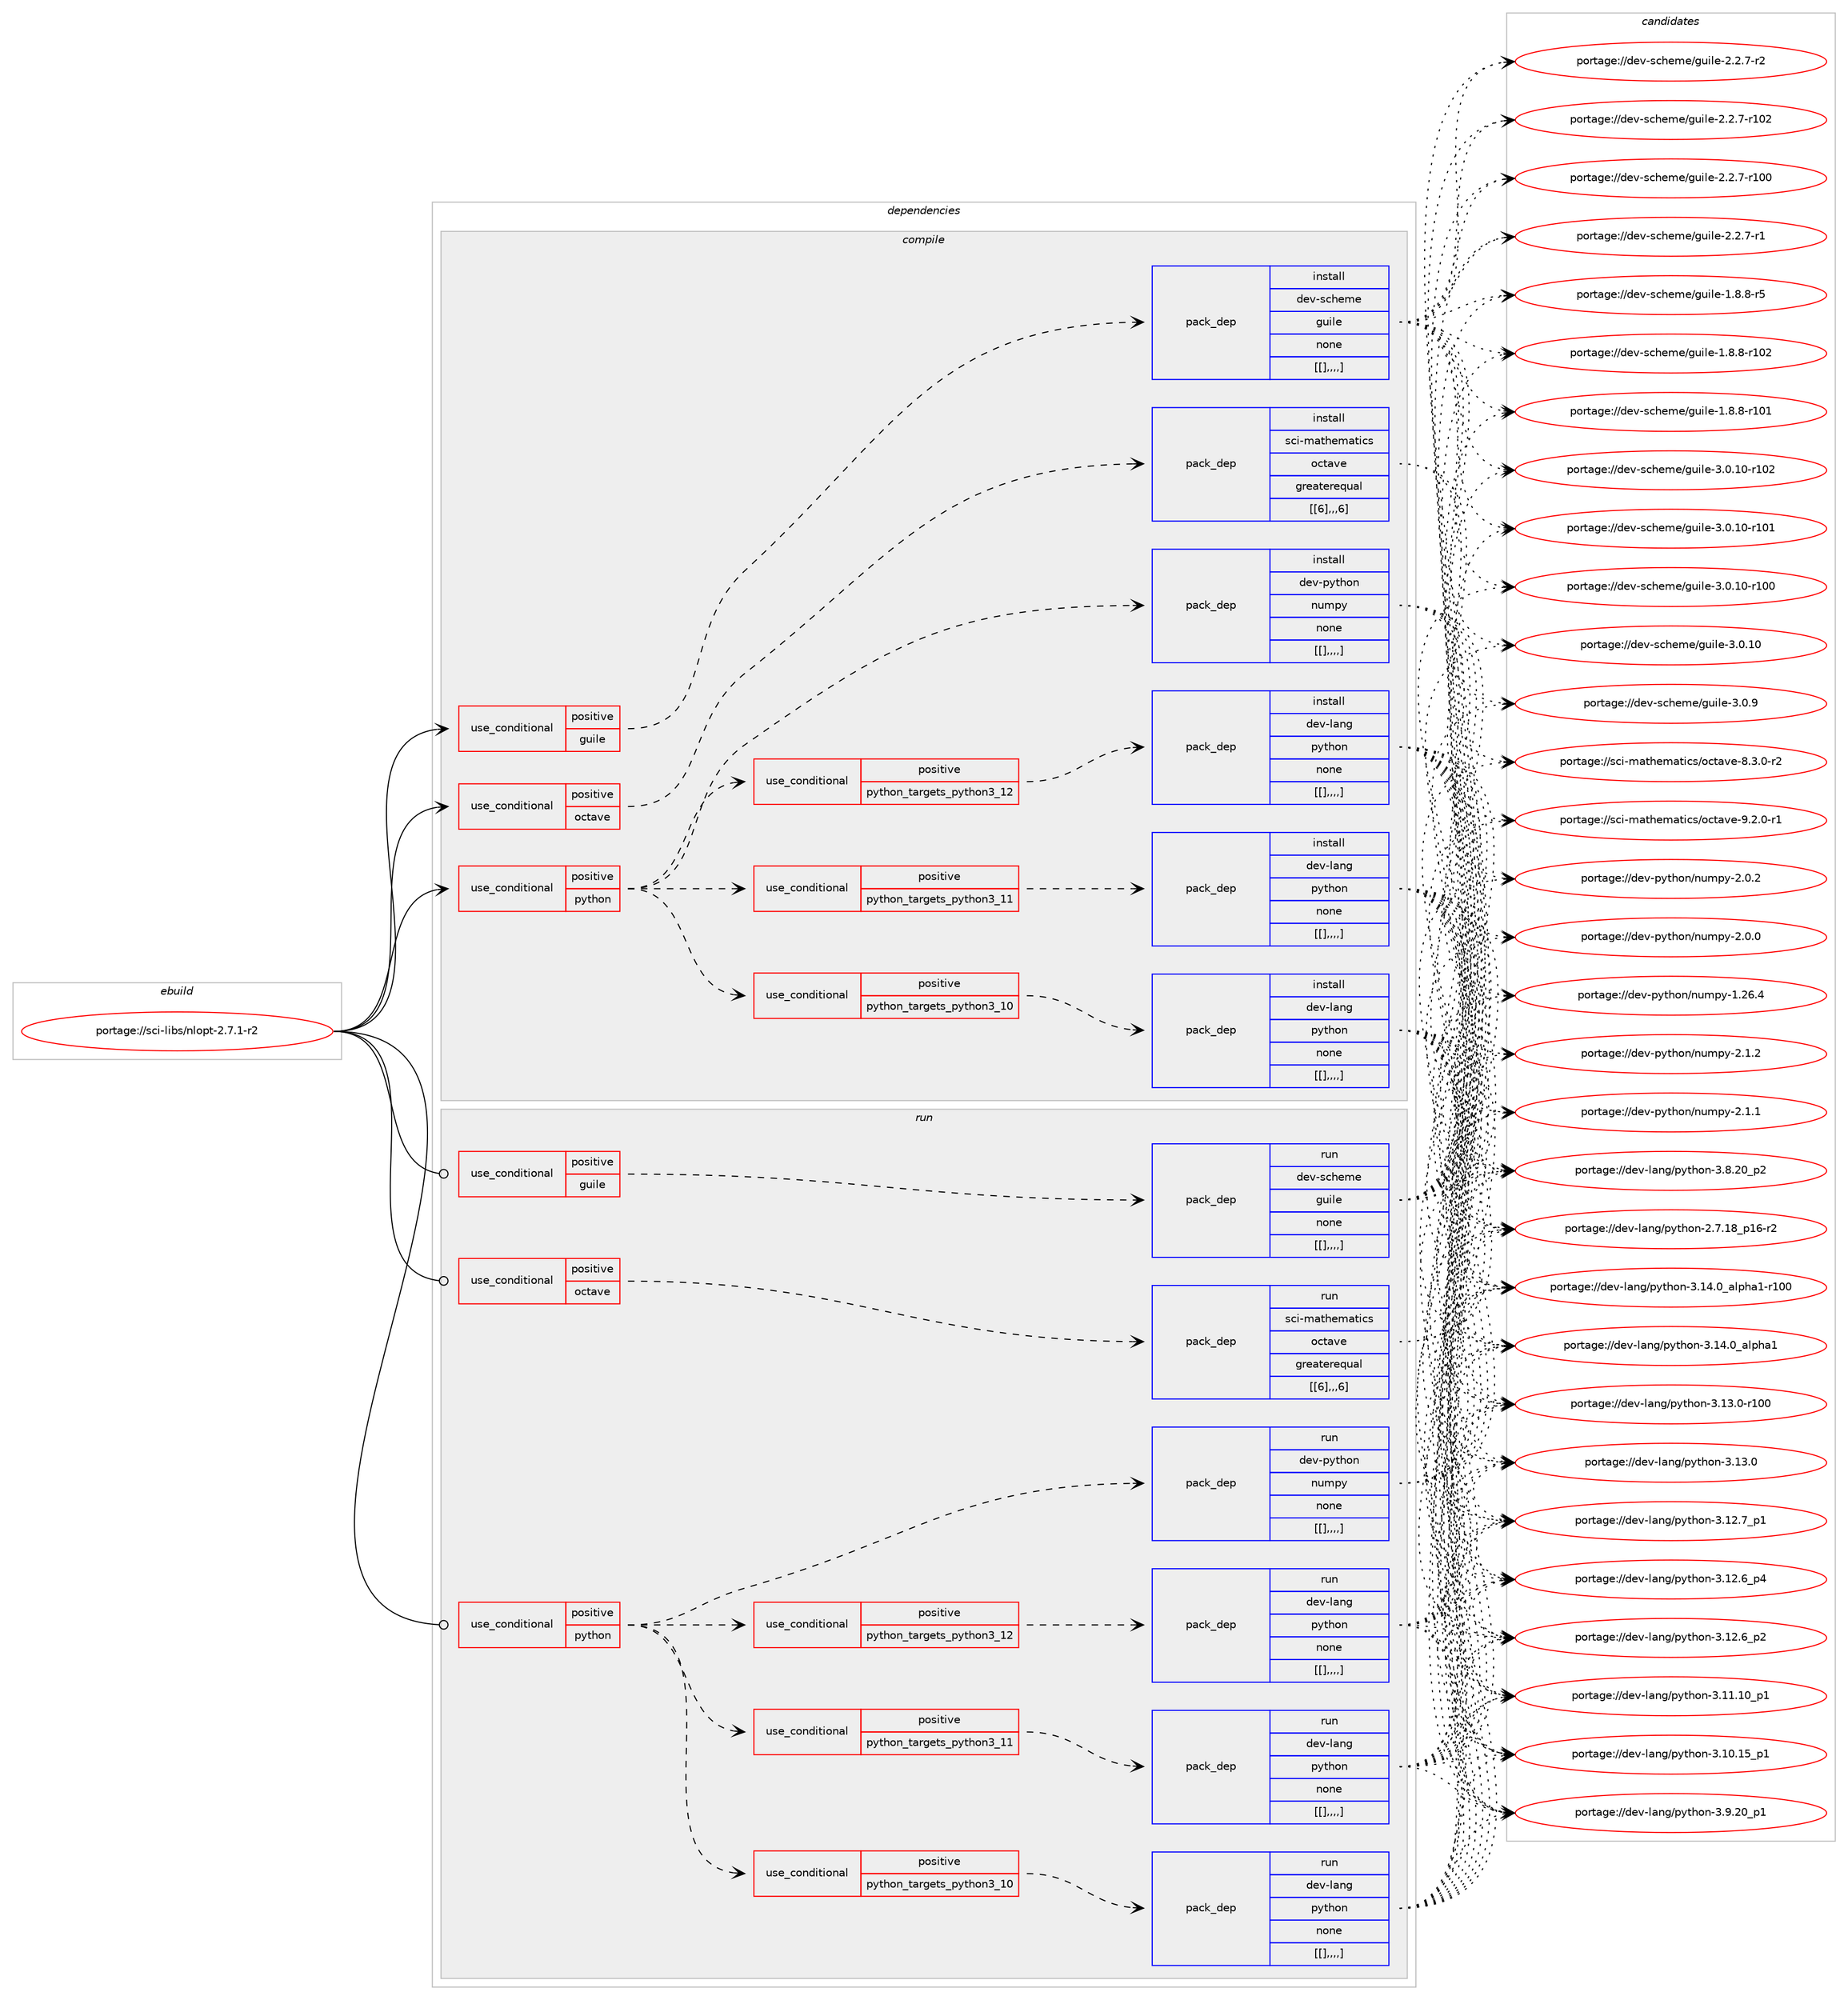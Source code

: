 digraph prolog {

# *************
# Graph options
# *************

newrank=true;
concentrate=true;
compound=true;
graph [rankdir=LR,fontname=Helvetica,fontsize=10,ranksep=1.5];#, ranksep=2.5, nodesep=0.2];
edge  [arrowhead=vee];
node  [fontname=Helvetica,fontsize=10];

# **********
# The ebuild
# **********

subgraph cluster_leftcol {
color=gray;
label=<<i>ebuild</i>>;
id [label="portage://sci-libs/nlopt-2.7.1-r2", color=red, width=4, href="../sci-libs/nlopt-2.7.1-r2.svg"];
}

# ****************
# The dependencies
# ****************

subgraph cluster_midcol {
color=gray;
label=<<i>dependencies</i>>;
subgraph cluster_compile {
fillcolor="#eeeeee";
style=filled;
label=<<i>compile</i>>;
subgraph cond112996 {
dependency425903 [label=<<TABLE BORDER="0" CELLBORDER="1" CELLSPACING="0" CELLPADDING="4"><TR><TD ROWSPAN="3" CELLPADDING="10">use_conditional</TD></TR><TR><TD>positive</TD></TR><TR><TD>guile</TD></TR></TABLE>>, shape=none, color=red];
subgraph pack309788 {
dependency425924 [label=<<TABLE BORDER="0" CELLBORDER="1" CELLSPACING="0" CELLPADDING="4" WIDTH="220"><TR><TD ROWSPAN="6" CELLPADDING="30">pack_dep</TD></TR><TR><TD WIDTH="110">install</TD></TR><TR><TD>dev-scheme</TD></TR><TR><TD>guile</TD></TR><TR><TD>none</TD></TR><TR><TD>[[],,,,]</TD></TR></TABLE>>, shape=none, color=blue];
}
dependency425903:e -> dependency425924:w [weight=20,style="dashed",arrowhead="vee"];
}
id:e -> dependency425903:w [weight=20,style="solid",arrowhead="vee"];
subgraph cond113022 {
dependency426033 [label=<<TABLE BORDER="0" CELLBORDER="1" CELLSPACING="0" CELLPADDING="4"><TR><TD ROWSPAN="3" CELLPADDING="10">use_conditional</TD></TR><TR><TD>positive</TD></TR><TR><TD>octave</TD></TR></TABLE>>, shape=none, color=red];
subgraph pack309877 {
dependency426083 [label=<<TABLE BORDER="0" CELLBORDER="1" CELLSPACING="0" CELLPADDING="4" WIDTH="220"><TR><TD ROWSPAN="6" CELLPADDING="30">pack_dep</TD></TR><TR><TD WIDTH="110">install</TD></TR><TR><TD>sci-mathematics</TD></TR><TR><TD>octave</TD></TR><TR><TD>greaterequal</TD></TR><TR><TD>[[6],,,6]</TD></TR></TABLE>>, shape=none, color=blue];
}
dependency426033:e -> dependency426083:w [weight=20,style="dashed",arrowhead="vee"];
}
id:e -> dependency426033:w [weight=20,style="solid",arrowhead="vee"];
subgraph cond113073 {
dependency426110 [label=<<TABLE BORDER="0" CELLBORDER="1" CELLSPACING="0" CELLPADDING="4"><TR><TD ROWSPAN="3" CELLPADDING="10">use_conditional</TD></TR><TR><TD>positive</TD></TR><TR><TD>python</TD></TR></TABLE>>, shape=none, color=red];
subgraph cond113076 {
dependency426186 [label=<<TABLE BORDER="0" CELLBORDER="1" CELLSPACING="0" CELLPADDING="4"><TR><TD ROWSPAN="3" CELLPADDING="10">use_conditional</TD></TR><TR><TD>positive</TD></TR><TR><TD>python_targets_python3_10</TD></TR></TABLE>>, shape=none, color=red];
subgraph pack310001 {
dependency426321 [label=<<TABLE BORDER="0" CELLBORDER="1" CELLSPACING="0" CELLPADDING="4" WIDTH="220"><TR><TD ROWSPAN="6" CELLPADDING="30">pack_dep</TD></TR><TR><TD WIDTH="110">install</TD></TR><TR><TD>dev-lang</TD></TR><TR><TD>python</TD></TR><TR><TD>none</TD></TR><TR><TD>[[],,,,]</TD></TR></TABLE>>, shape=none, color=blue];
}
dependency426186:e -> dependency426321:w [weight=20,style="dashed",arrowhead="vee"];
}
dependency426110:e -> dependency426186:w [weight=20,style="dashed",arrowhead="vee"];
subgraph cond113173 {
dependency426405 [label=<<TABLE BORDER="0" CELLBORDER="1" CELLSPACING="0" CELLPADDING="4"><TR><TD ROWSPAN="3" CELLPADDING="10">use_conditional</TD></TR><TR><TD>positive</TD></TR><TR><TD>python_targets_python3_11</TD></TR></TABLE>>, shape=none, color=red];
subgraph pack310110 {
dependency426466 [label=<<TABLE BORDER="0" CELLBORDER="1" CELLSPACING="0" CELLPADDING="4" WIDTH="220"><TR><TD ROWSPAN="6" CELLPADDING="30">pack_dep</TD></TR><TR><TD WIDTH="110">install</TD></TR><TR><TD>dev-lang</TD></TR><TR><TD>python</TD></TR><TR><TD>none</TD></TR><TR><TD>[[],,,,]</TD></TR></TABLE>>, shape=none, color=blue];
}
dependency426405:e -> dependency426466:w [weight=20,style="dashed",arrowhead="vee"];
}
dependency426110:e -> dependency426405:w [weight=20,style="dashed",arrowhead="vee"];
subgraph cond113222 {
dependency426556 [label=<<TABLE BORDER="0" CELLBORDER="1" CELLSPACING="0" CELLPADDING="4"><TR><TD ROWSPAN="3" CELLPADDING="10">use_conditional</TD></TR><TR><TD>positive</TD></TR><TR><TD>python_targets_python3_12</TD></TR></TABLE>>, shape=none, color=red];
subgraph pack310196 {
dependency426559 [label=<<TABLE BORDER="0" CELLBORDER="1" CELLSPACING="0" CELLPADDING="4" WIDTH="220"><TR><TD ROWSPAN="6" CELLPADDING="30">pack_dep</TD></TR><TR><TD WIDTH="110">install</TD></TR><TR><TD>dev-lang</TD></TR><TR><TD>python</TD></TR><TR><TD>none</TD></TR><TR><TD>[[],,,,]</TD></TR></TABLE>>, shape=none, color=blue];
}
dependency426556:e -> dependency426559:w [weight=20,style="dashed",arrowhead="vee"];
}
dependency426110:e -> dependency426556:w [weight=20,style="dashed",arrowhead="vee"];
subgraph pack310201 {
dependency426567 [label=<<TABLE BORDER="0" CELLBORDER="1" CELLSPACING="0" CELLPADDING="4" WIDTH="220"><TR><TD ROWSPAN="6" CELLPADDING="30">pack_dep</TD></TR><TR><TD WIDTH="110">install</TD></TR><TR><TD>dev-python</TD></TR><TR><TD>numpy</TD></TR><TR><TD>none</TD></TR><TR><TD>[[],,,,]</TD></TR></TABLE>>, shape=none, color=blue];
}
dependency426110:e -> dependency426567:w [weight=20,style="dashed",arrowhead="vee"];
}
id:e -> dependency426110:w [weight=20,style="solid",arrowhead="vee"];
}
subgraph cluster_compileandrun {
fillcolor="#eeeeee";
style=filled;
label=<<i>compile and run</i>>;
}
subgraph cluster_run {
fillcolor="#eeeeee";
style=filled;
label=<<i>run</i>>;
subgraph cond113257 {
dependency426654 [label=<<TABLE BORDER="0" CELLBORDER="1" CELLSPACING="0" CELLPADDING="4"><TR><TD ROWSPAN="3" CELLPADDING="10">use_conditional</TD></TR><TR><TD>positive</TD></TR><TR><TD>guile</TD></TR></TABLE>>, shape=none, color=red];
subgraph pack310258 {
dependency426711 [label=<<TABLE BORDER="0" CELLBORDER="1" CELLSPACING="0" CELLPADDING="4" WIDTH="220"><TR><TD ROWSPAN="6" CELLPADDING="30">pack_dep</TD></TR><TR><TD WIDTH="110">run</TD></TR><TR><TD>dev-scheme</TD></TR><TR><TD>guile</TD></TR><TR><TD>none</TD></TR><TR><TD>[[],,,,]</TD></TR></TABLE>>, shape=none, color=blue];
}
dependency426654:e -> dependency426711:w [weight=20,style="dashed",arrowhead="vee"];
}
id:e -> dependency426654:w [weight=20,style="solid",arrowhead="odot"];
subgraph cond113293 {
dependency426768 [label=<<TABLE BORDER="0" CELLBORDER="1" CELLSPACING="0" CELLPADDING="4"><TR><TD ROWSPAN="3" CELLPADDING="10">use_conditional</TD></TR><TR><TD>positive</TD></TR><TR><TD>octave</TD></TR></TABLE>>, shape=none, color=red];
subgraph pack310359 {
dependency426814 [label=<<TABLE BORDER="0" CELLBORDER="1" CELLSPACING="0" CELLPADDING="4" WIDTH="220"><TR><TD ROWSPAN="6" CELLPADDING="30">pack_dep</TD></TR><TR><TD WIDTH="110">run</TD></TR><TR><TD>sci-mathematics</TD></TR><TR><TD>octave</TD></TR><TR><TD>greaterequal</TD></TR><TR><TD>[[6],,,6]</TD></TR></TABLE>>, shape=none, color=blue];
}
dependency426768:e -> dependency426814:w [weight=20,style="dashed",arrowhead="vee"];
}
id:e -> dependency426768:w [weight=20,style="solid",arrowhead="odot"];
subgraph cond113323 {
dependency426817 [label=<<TABLE BORDER="0" CELLBORDER="1" CELLSPACING="0" CELLPADDING="4"><TR><TD ROWSPAN="3" CELLPADDING="10">use_conditional</TD></TR><TR><TD>positive</TD></TR><TR><TD>python</TD></TR></TABLE>>, shape=none, color=red];
subgraph cond113347 {
dependency426892 [label=<<TABLE BORDER="0" CELLBORDER="1" CELLSPACING="0" CELLPADDING="4"><TR><TD ROWSPAN="3" CELLPADDING="10">use_conditional</TD></TR><TR><TD>positive</TD></TR><TR><TD>python_targets_python3_10</TD></TR></TABLE>>, shape=none, color=red];
subgraph pack310408 {
dependency426893 [label=<<TABLE BORDER="0" CELLBORDER="1" CELLSPACING="0" CELLPADDING="4" WIDTH="220"><TR><TD ROWSPAN="6" CELLPADDING="30">pack_dep</TD></TR><TR><TD WIDTH="110">run</TD></TR><TR><TD>dev-lang</TD></TR><TR><TD>python</TD></TR><TR><TD>none</TD></TR><TR><TD>[[],,,,]</TD></TR></TABLE>>, shape=none, color=blue];
}
dependency426892:e -> dependency426893:w [weight=20,style="dashed",arrowhead="vee"];
}
dependency426817:e -> dependency426892:w [weight=20,style="dashed",arrowhead="vee"];
subgraph cond113360 {
dependency426938 [label=<<TABLE BORDER="0" CELLBORDER="1" CELLSPACING="0" CELLPADDING="4"><TR><TD ROWSPAN="3" CELLPADDING="10">use_conditional</TD></TR><TR><TD>positive</TD></TR><TR><TD>python_targets_python3_11</TD></TR></TABLE>>, shape=none, color=red];
subgraph pack310446 {
dependency427003 [label=<<TABLE BORDER="0" CELLBORDER="1" CELLSPACING="0" CELLPADDING="4" WIDTH="220"><TR><TD ROWSPAN="6" CELLPADDING="30">pack_dep</TD></TR><TR><TD WIDTH="110">run</TD></TR><TR><TD>dev-lang</TD></TR><TR><TD>python</TD></TR><TR><TD>none</TD></TR><TR><TD>[[],,,,]</TD></TR></TABLE>>, shape=none, color=blue];
}
dependency426938:e -> dependency427003:w [weight=20,style="dashed",arrowhead="vee"];
}
dependency426817:e -> dependency426938:w [weight=20,style="dashed",arrowhead="vee"];
subgraph cond113399 {
dependency427017 [label=<<TABLE BORDER="0" CELLBORDER="1" CELLSPACING="0" CELLPADDING="4"><TR><TD ROWSPAN="3" CELLPADDING="10">use_conditional</TD></TR><TR><TD>positive</TD></TR><TR><TD>python_targets_python3_12</TD></TR></TABLE>>, shape=none, color=red];
subgraph pack310507 {
dependency427084 [label=<<TABLE BORDER="0" CELLBORDER="1" CELLSPACING="0" CELLPADDING="4" WIDTH="220"><TR><TD ROWSPAN="6" CELLPADDING="30">pack_dep</TD></TR><TR><TD WIDTH="110">run</TD></TR><TR><TD>dev-lang</TD></TR><TR><TD>python</TD></TR><TR><TD>none</TD></TR><TR><TD>[[],,,,]</TD></TR></TABLE>>, shape=none, color=blue];
}
dependency427017:e -> dependency427084:w [weight=20,style="dashed",arrowhead="vee"];
}
dependency426817:e -> dependency427017:w [weight=20,style="dashed",arrowhead="vee"];
subgraph pack310548 {
dependency427122 [label=<<TABLE BORDER="0" CELLBORDER="1" CELLSPACING="0" CELLPADDING="4" WIDTH="220"><TR><TD ROWSPAN="6" CELLPADDING="30">pack_dep</TD></TR><TR><TD WIDTH="110">run</TD></TR><TR><TD>dev-python</TD></TR><TR><TD>numpy</TD></TR><TR><TD>none</TD></TR><TR><TD>[[],,,,]</TD></TR></TABLE>>, shape=none, color=blue];
}
dependency426817:e -> dependency427122:w [weight=20,style="dashed",arrowhead="vee"];
}
id:e -> dependency426817:w [weight=20,style="solid",arrowhead="odot"];
}
}

# **************
# The candidates
# **************

subgraph cluster_choices {
rank=same;
color=gray;
label=<<i>candidates</i>>;

subgraph choice308794 {
color=black;
nodesep=1;
choice1001011184511599104101109101471031171051081014551464846494845114494850 [label="portage://dev-scheme/guile-3.0.10-r102", color=red, width=4,href="../dev-scheme/guile-3.0.10-r102.svg"];
choice1001011184511599104101109101471031171051081014551464846494845114494849 [label="portage://dev-scheme/guile-3.0.10-r101", color=red, width=4,href="../dev-scheme/guile-3.0.10-r101.svg"];
choice1001011184511599104101109101471031171051081014551464846494845114494848 [label="portage://dev-scheme/guile-3.0.10-r100", color=red, width=4,href="../dev-scheme/guile-3.0.10-r100.svg"];
choice10010111845115991041011091014710311710510810145514648464948 [label="portage://dev-scheme/guile-3.0.10", color=red, width=4,href="../dev-scheme/guile-3.0.10.svg"];
choice100101118451159910410110910147103117105108101455146484657 [label="portage://dev-scheme/guile-3.0.9", color=red, width=4,href="../dev-scheme/guile-3.0.9.svg"];
choice1001011184511599104101109101471031171051081014550465046554511450 [label="portage://dev-scheme/guile-2.2.7-r2", color=red, width=4,href="../dev-scheme/guile-2.2.7-r2.svg"];
choice10010111845115991041011091014710311710510810145504650465545114494850 [label="portage://dev-scheme/guile-2.2.7-r102", color=red, width=4,href="../dev-scheme/guile-2.2.7-r102.svg"];
choice10010111845115991041011091014710311710510810145504650465545114494848 [label="portage://dev-scheme/guile-2.2.7-r100", color=red, width=4,href="../dev-scheme/guile-2.2.7-r100.svg"];
choice1001011184511599104101109101471031171051081014550465046554511449 [label="portage://dev-scheme/guile-2.2.7-r1", color=red, width=4,href="../dev-scheme/guile-2.2.7-r1.svg"];
choice1001011184511599104101109101471031171051081014549465646564511453 [label="portage://dev-scheme/guile-1.8.8-r5", color=red, width=4,href="../dev-scheme/guile-1.8.8-r5.svg"];
choice10010111845115991041011091014710311710510810145494656465645114494850 [label="portage://dev-scheme/guile-1.8.8-r102", color=red, width=4,href="../dev-scheme/guile-1.8.8-r102.svg"];
choice10010111845115991041011091014710311710510810145494656465645114494849 [label="portage://dev-scheme/guile-1.8.8-r101", color=red, width=4,href="../dev-scheme/guile-1.8.8-r101.svg"];
dependency425924:e -> choice1001011184511599104101109101471031171051081014551464846494845114494850:w [style=dotted,weight="100"];
dependency425924:e -> choice1001011184511599104101109101471031171051081014551464846494845114494849:w [style=dotted,weight="100"];
dependency425924:e -> choice1001011184511599104101109101471031171051081014551464846494845114494848:w [style=dotted,weight="100"];
dependency425924:e -> choice10010111845115991041011091014710311710510810145514648464948:w [style=dotted,weight="100"];
dependency425924:e -> choice100101118451159910410110910147103117105108101455146484657:w [style=dotted,weight="100"];
dependency425924:e -> choice1001011184511599104101109101471031171051081014550465046554511450:w [style=dotted,weight="100"];
dependency425924:e -> choice10010111845115991041011091014710311710510810145504650465545114494850:w [style=dotted,weight="100"];
dependency425924:e -> choice10010111845115991041011091014710311710510810145504650465545114494848:w [style=dotted,weight="100"];
dependency425924:e -> choice1001011184511599104101109101471031171051081014550465046554511449:w [style=dotted,weight="100"];
dependency425924:e -> choice1001011184511599104101109101471031171051081014549465646564511453:w [style=dotted,weight="100"];
dependency425924:e -> choice10010111845115991041011091014710311710510810145494656465645114494850:w [style=dotted,weight="100"];
dependency425924:e -> choice10010111845115991041011091014710311710510810145494656465645114494849:w [style=dotted,weight="100"];
}
subgraph choice308831 {
color=black;
nodesep=1;
choice11599105451099711610410110997116105991154711199116971181014557465046484511449 [label="portage://sci-mathematics/octave-9.2.0-r1", color=red, width=4,href="../sci-mathematics/octave-9.2.0-r1.svg"];
choice11599105451099711610410110997116105991154711199116971181014556465146484511450 [label="portage://sci-mathematics/octave-8.3.0-r2", color=red, width=4,href="../sci-mathematics/octave-8.3.0-r2.svg"];
dependency426083:e -> choice11599105451099711610410110997116105991154711199116971181014557465046484511449:w [style=dotted,weight="100"];
dependency426083:e -> choice11599105451099711610410110997116105991154711199116971181014556465146484511450:w [style=dotted,weight="100"];
}
subgraph choice308855 {
color=black;
nodesep=1;
choice100101118451089711010347112121116104111110455146495246489597108112104974945114494848 [label="portage://dev-lang/python-3.14.0_alpha1-r100", color=red, width=4,href="../dev-lang/python-3.14.0_alpha1-r100.svg"];
choice1001011184510897110103471121211161041111104551464952464895971081121049749 [label="portage://dev-lang/python-3.14.0_alpha1", color=red, width=4,href="../dev-lang/python-3.14.0_alpha1.svg"];
choice1001011184510897110103471121211161041111104551464951464845114494848 [label="portage://dev-lang/python-3.13.0-r100", color=red, width=4,href="../dev-lang/python-3.13.0-r100.svg"];
choice10010111845108971101034711212111610411111045514649514648 [label="portage://dev-lang/python-3.13.0", color=red, width=4,href="../dev-lang/python-3.13.0.svg"];
choice100101118451089711010347112121116104111110455146495046559511249 [label="portage://dev-lang/python-3.12.7_p1", color=red, width=4,href="../dev-lang/python-3.12.7_p1.svg"];
choice100101118451089711010347112121116104111110455146495046549511252 [label="portage://dev-lang/python-3.12.6_p4", color=red, width=4,href="../dev-lang/python-3.12.6_p4.svg"];
choice100101118451089711010347112121116104111110455146495046549511250 [label="portage://dev-lang/python-3.12.6_p2", color=red, width=4,href="../dev-lang/python-3.12.6_p2.svg"];
choice10010111845108971101034711212111610411111045514649494649489511249 [label="portage://dev-lang/python-3.11.10_p1", color=red, width=4,href="../dev-lang/python-3.11.10_p1.svg"];
choice10010111845108971101034711212111610411111045514649484649539511249 [label="portage://dev-lang/python-3.10.15_p1", color=red, width=4,href="../dev-lang/python-3.10.15_p1.svg"];
choice100101118451089711010347112121116104111110455146574650489511249 [label="portage://dev-lang/python-3.9.20_p1", color=red, width=4,href="../dev-lang/python-3.9.20_p1.svg"];
choice100101118451089711010347112121116104111110455146564650489511250 [label="portage://dev-lang/python-3.8.20_p2", color=red, width=4,href="../dev-lang/python-3.8.20_p2.svg"];
choice100101118451089711010347112121116104111110455046554649569511249544511450 [label="portage://dev-lang/python-2.7.18_p16-r2", color=red, width=4,href="../dev-lang/python-2.7.18_p16-r2.svg"];
dependency426321:e -> choice100101118451089711010347112121116104111110455146495246489597108112104974945114494848:w [style=dotted,weight="100"];
dependency426321:e -> choice1001011184510897110103471121211161041111104551464952464895971081121049749:w [style=dotted,weight="100"];
dependency426321:e -> choice1001011184510897110103471121211161041111104551464951464845114494848:w [style=dotted,weight="100"];
dependency426321:e -> choice10010111845108971101034711212111610411111045514649514648:w [style=dotted,weight="100"];
dependency426321:e -> choice100101118451089711010347112121116104111110455146495046559511249:w [style=dotted,weight="100"];
dependency426321:e -> choice100101118451089711010347112121116104111110455146495046549511252:w [style=dotted,weight="100"];
dependency426321:e -> choice100101118451089711010347112121116104111110455146495046549511250:w [style=dotted,weight="100"];
dependency426321:e -> choice10010111845108971101034711212111610411111045514649494649489511249:w [style=dotted,weight="100"];
dependency426321:e -> choice10010111845108971101034711212111610411111045514649484649539511249:w [style=dotted,weight="100"];
dependency426321:e -> choice100101118451089711010347112121116104111110455146574650489511249:w [style=dotted,weight="100"];
dependency426321:e -> choice100101118451089711010347112121116104111110455146564650489511250:w [style=dotted,weight="100"];
dependency426321:e -> choice100101118451089711010347112121116104111110455046554649569511249544511450:w [style=dotted,weight="100"];
}
subgraph choice308868 {
color=black;
nodesep=1;
choice100101118451089711010347112121116104111110455146495246489597108112104974945114494848 [label="portage://dev-lang/python-3.14.0_alpha1-r100", color=red, width=4,href="../dev-lang/python-3.14.0_alpha1-r100.svg"];
choice1001011184510897110103471121211161041111104551464952464895971081121049749 [label="portage://dev-lang/python-3.14.0_alpha1", color=red, width=4,href="../dev-lang/python-3.14.0_alpha1.svg"];
choice1001011184510897110103471121211161041111104551464951464845114494848 [label="portage://dev-lang/python-3.13.0-r100", color=red, width=4,href="../dev-lang/python-3.13.0-r100.svg"];
choice10010111845108971101034711212111610411111045514649514648 [label="portage://dev-lang/python-3.13.0", color=red, width=4,href="../dev-lang/python-3.13.0.svg"];
choice100101118451089711010347112121116104111110455146495046559511249 [label="portage://dev-lang/python-3.12.7_p1", color=red, width=4,href="../dev-lang/python-3.12.7_p1.svg"];
choice100101118451089711010347112121116104111110455146495046549511252 [label="portage://dev-lang/python-3.12.6_p4", color=red, width=4,href="../dev-lang/python-3.12.6_p4.svg"];
choice100101118451089711010347112121116104111110455146495046549511250 [label="portage://dev-lang/python-3.12.6_p2", color=red, width=4,href="../dev-lang/python-3.12.6_p2.svg"];
choice10010111845108971101034711212111610411111045514649494649489511249 [label="portage://dev-lang/python-3.11.10_p1", color=red, width=4,href="../dev-lang/python-3.11.10_p1.svg"];
choice10010111845108971101034711212111610411111045514649484649539511249 [label="portage://dev-lang/python-3.10.15_p1", color=red, width=4,href="../dev-lang/python-3.10.15_p1.svg"];
choice100101118451089711010347112121116104111110455146574650489511249 [label="portage://dev-lang/python-3.9.20_p1", color=red, width=4,href="../dev-lang/python-3.9.20_p1.svg"];
choice100101118451089711010347112121116104111110455146564650489511250 [label="portage://dev-lang/python-3.8.20_p2", color=red, width=4,href="../dev-lang/python-3.8.20_p2.svg"];
choice100101118451089711010347112121116104111110455046554649569511249544511450 [label="portage://dev-lang/python-2.7.18_p16-r2", color=red, width=4,href="../dev-lang/python-2.7.18_p16-r2.svg"];
dependency426466:e -> choice100101118451089711010347112121116104111110455146495246489597108112104974945114494848:w [style=dotted,weight="100"];
dependency426466:e -> choice1001011184510897110103471121211161041111104551464952464895971081121049749:w [style=dotted,weight="100"];
dependency426466:e -> choice1001011184510897110103471121211161041111104551464951464845114494848:w [style=dotted,weight="100"];
dependency426466:e -> choice10010111845108971101034711212111610411111045514649514648:w [style=dotted,weight="100"];
dependency426466:e -> choice100101118451089711010347112121116104111110455146495046559511249:w [style=dotted,weight="100"];
dependency426466:e -> choice100101118451089711010347112121116104111110455146495046549511252:w [style=dotted,weight="100"];
dependency426466:e -> choice100101118451089711010347112121116104111110455146495046549511250:w [style=dotted,weight="100"];
dependency426466:e -> choice10010111845108971101034711212111610411111045514649494649489511249:w [style=dotted,weight="100"];
dependency426466:e -> choice10010111845108971101034711212111610411111045514649484649539511249:w [style=dotted,weight="100"];
dependency426466:e -> choice100101118451089711010347112121116104111110455146574650489511249:w [style=dotted,weight="100"];
dependency426466:e -> choice100101118451089711010347112121116104111110455146564650489511250:w [style=dotted,weight="100"];
dependency426466:e -> choice100101118451089711010347112121116104111110455046554649569511249544511450:w [style=dotted,weight="100"];
}
subgraph choice308874 {
color=black;
nodesep=1;
choice100101118451089711010347112121116104111110455146495246489597108112104974945114494848 [label="portage://dev-lang/python-3.14.0_alpha1-r100", color=red, width=4,href="../dev-lang/python-3.14.0_alpha1-r100.svg"];
choice1001011184510897110103471121211161041111104551464952464895971081121049749 [label="portage://dev-lang/python-3.14.0_alpha1", color=red, width=4,href="../dev-lang/python-3.14.0_alpha1.svg"];
choice1001011184510897110103471121211161041111104551464951464845114494848 [label="portage://dev-lang/python-3.13.0-r100", color=red, width=4,href="../dev-lang/python-3.13.0-r100.svg"];
choice10010111845108971101034711212111610411111045514649514648 [label="portage://dev-lang/python-3.13.0", color=red, width=4,href="../dev-lang/python-3.13.0.svg"];
choice100101118451089711010347112121116104111110455146495046559511249 [label="portage://dev-lang/python-3.12.7_p1", color=red, width=4,href="../dev-lang/python-3.12.7_p1.svg"];
choice100101118451089711010347112121116104111110455146495046549511252 [label="portage://dev-lang/python-3.12.6_p4", color=red, width=4,href="../dev-lang/python-3.12.6_p4.svg"];
choice100101118451089711010347112121116104111110455146495046549511250 [label="portage://dev-lang/python-3.12.6_p2", color=red, width=4,href="../dev-lang/python-3.12.6_p2.svg"];
choice10010111845108971101034711212111610411111045514649494649489511249 [label="portage://dev-lang/python-3.11.10_p1", color=red, width=4,href="../dev-lang/python-3.11.10_p1.svg"];
choice10010111845108971101034711212111610411111045514649484649539511249 [label="portage://dev-lang/python-3.10.15_p1", color=red, width=4,href="../dev-lang/python-3.10.15_p1.svg"];
choice100101118451089711010347112121116104111110455146574650489511249 [label="portage://dev-lang/python-3.9.20_p1", color=red, width=4,href="../dev-lang/python-3.9.20_p1.svg"];
choice100101118451089711010347112121116104111110455146564650489511250 [label="portage://dev-lang/python-3.8.20_p2", color=red, width=4,href="../dev-lang/python-3.8.20_p2.svg"];
choice100101118451089711010347112121116104111110455046554649569511249544511450 [label="portage://dev-lang/python-2.7.18_p16-r2", color=red, width=4,href="../dev-lang/python-2.7.18_p16-r2.svg"];
dependency426559:e -> choice100101118451089711010347112121116104111110455146495246489597108112104974945114494848:w [style=dotted,weight="100"];
dependency426559:e -> choice1001011184510897110103471121211161041111104551464952464895971081121049749:w [style=dotted,weight="100"];
dependency426559:e -> choice1001011184510897110103471121211161041111104551464951464845114494848:w [style=dotted,weight="100"];
dependency426559:e -> choice10010111845108971101034711212111610411111045514649514648:w [style=dotted,weight="100"];
dependency426559:e -> choice100101118451089711010347112121116104111110455146495046559511249:w [style=dotted,weight="100"];
dependency426559:e -> choice100101118451089711010347112121116104111110455146495046549511252:w [style=dotted,weight="100"];
dependency426559:e -> choice100101118451089711010347112121116104111110455146495046549511250:w [style=dotted,weight="100"];
dependency426559:e -> choice10010111845108971101034711212111610411111045514649494649489511249:w [style=dotted,weight="100"];
dependency426559:e -> choice10010111845108971101034711212111610411111045514649484649539511249:w [style=dotted,weight="100"];
dependency426559:e -> choice100101118451089711010347112121116104111110455146574650489511249:w [style=dotted,weight="100"];
dependency426559:e -> choice100101118451089711010347112121116104111110455146564650489511250:w [style=dotted,weight="100"];
dependency426559:e -> choice100101118451089711010347112121116104111110455046554649569511249544511450:w [style=dotted,weight="100"];
}
subgraph choice308892 {
color=black;
nodesep=1;
choice1001011184511212111610411111047110117109112121455046494650 [label="portage://dev-python/numpy-2.1.2", color=red, width=4,href="../dev-python/numpy-2.1.2.svg"];
choice1001011184511212111610411111047110117109112121455046494649 [label="portage://dev-python/numpy-2.1.1", color=red, width=4,href="../dev-python/numpy-2.1.1.svg"];
choice1001011184511212111610411111047110117109112121455046484650 [label="portage://dev-python/numpy-2.0.2", color=red, width=4,href="../dev-python/numpy-2.0.2.svg"];
choice1001011184511212111610411111047110117109112121455046484648 [label="portage://dev-python/numpy-2.0.0", color=red, width=4,href="../dev-python/numpy-2.0.0.svg"];
choice100101118451121211161041111104711011710911212145494650544652 [label="portage://dev-python/numpy-1.26.4", color=red, width=4,href="../dev-python/numpy-1.26.4.svg"];
dependency426567:e -> choice1001011184511212111610411111047110117109112121455046494650:w [style=dotted,weight="100"];
dependency426567:e -> choice1001011184511212111610411111047110117109112121455046494649:w [style=dotted,weight="100"];
dependency426567:e -> choice1001011184511212111610411111047110117109112121455046484650:w [style=dotted,weight="100"];
dependency426567:e -> choice1001011184511212111610411111047110117109112121455046484648:w [style=dotted,weight="100"];
dependency426567:e -> choice100101118451121211161041111104711011710911212145494650544652:w [style=dotted,weight="100"];
}
subgraph choice308897 {
color=black;
nodesep=1;
choice1001011184511599104101109101471031171051081014551464846494845114494850 [label="portage://dev-scheme/guile-3.0.10-r102", color=red, width=4,href="../dev-scheme/guile-3.0.10-r102.svg"];
choice1001011184511599104101109101471031171051081014551464846494845114494849 [label="portage://dev-scheme/guile-3.0.10-r101", color=red, width=4,href="../dev-scheme/guile-3.0.10-r101.svg"];
choice1001011184511599104101109101471031171051081014551464846494845114494848 [label="portage://dev-scheme/guile-3.0.10-r100", color=red, width=4,href="../dev-scheme/guile-3.0.10-r100.svg"];
choice10010111845115991041011091014710311710510810145514648464948 [label="portage://dev-scheme/guile-3.0.10", color=red, width=4,href="../dev-scheme/guile-3.0.10.svg"];
choice100101118451159910410110910147103117105108101455146484657 [label="portage://dev-scheme/guile-3.0.9", color=red, width=4,href="../dev-scheme/guile-3.0.9.svg"];
choice1001011184511599104101109101471031171051081014550465046554511450 [label="portage://dev-scheme/guile-2.2.7-r2", color=red, width=4,href="../dev-scheme/guile-2.2.7-r2.svg"];
choice10010111845115991041011091014710311710510810145504650465545114494850 [label="portage://dev-scheme/guile-2.2.7-r102", color=red, width=4,href="../dev-scheme/guile-2.2.7-r102.svg"];
choice10010111845115991041011091014710311710510810145504650465545114494848 [label="portage://dev-scheme/guile-2.2.7-r100", color=red, width=4,href="../dev-scheme/guile-2.2.7-r100.svg"];
choice1001011184511599104101109101471031171051081014550465046554511449 [label="portage://dev-scheme/guile-2.2.7-r1", color=red, width=4,href="../dev-scheme/guile-2.2.7-r1.svg"];
choice1001011184511599104101109101471031171051081014549465646564511453 [label="portage://dev-scheme/guile-1.8.8-r5", color=red, width=4,href="../dev-scheme/guile-1.8.8-r5.svg"];
choice10010111845115991041011091014710311710510810145494656465645114494850 [label="portage://dev-scheme/guile-1.8.8-r102", color=red, width=4,href="../dev-scheme/guile-1.8.8-r102.svg"];
choice10010111845115991041011091014710311710510810145494656465645114494849 [label="portage://dev-scheme/guile-1.8.8-r101", color=red, width=4,href="../dev-scheme/guile-1.8.8-r101.svg"];
dependency426711:e -> choice1001011184511599104101109101471031171051081014551464846494845114494850:w [style=dotted,weight="100"];
dependency426711:e -> choice1001011184511599104101109101471031171051081014551464846494845114494849:w [style=dotted,weight="100"];
dependency426711:e -> choice1001011184511599104101109101471031171051081014551464846494845114494848:w [style=dotted,weight="100"];
dependency426711:e -> choice10010111845115991041011091014710311710510810145514648464948:w [style=dotted,weight="100"];
dependency426711:e -> choice100101118451159910410110910147103117105108101455146484657:w [style=dotted,weight="100"];
dependency426711:e -> choice1001011184511599104101109101471031171051081014550465046554511450:w [style=dotted,weight="100"];
dependency426711:e -> choice10010111845115991041011091014710311710510810145504650465545114494850:w [style=dotted,weight="100"];
dependency426711:e -> choice10010111845115991041011091014710311710510810145504650465545114494848:w [style=dotted,weight="100"];
dependency426711:e -> choice1001011184511599104101109101471031171051081014550465046554511449:w [style=dotted,weight="100"];
dependency426711:e -> choice1001011184511599104101109101471031171051081014549465646564511453:w [style=dotted,weight="100"];
dependency426711:e -> choice10010111845115991041011091014710311710510810145494656465645114494850:w [style=dotted,weight="100"];
dependency426711:e -> choice10010111845115991041011091014710311710510810145494656465645114494849:w [style=dotted,weight="100"];
}
subgraph choice308920 {
color=black;
nodesep=1;
choice11599105451099711610410110997116105991154711199116971181014557465046484511449 [label="portage://sci-mathematics/octave-9.2.0-r1", color=red, width=4,href="../sci-mathematics/octave-9.2.0-r1.svg"];
choice11599105451099711610410110997116105991154711199116971181014556465146484511450 [label="portage://sci-mathematics/octave-8.3.0-r2", color=red, width=4,href="../sci-mathematics/octave-8.3.0-r2.svg"];
dependency426814:e -> choice11599105451099711610410110997116105991154711199116971181014557465046484511449:w [style=dotted,weight="100"];
dependency426814:e -> choice11599105451099711610410110997116105991154711199116971181014556465146484511450:w [style=dotted,weight="100"];
}
subgraph choice308961 {
color=black;
nodesep=1;
choice100101118451089711010347112121116104111110455146495246489597108112104974945114494848 [label="portage://dev-lang/python-3.14.0_alpha1-r100", color=red, width=4,href="../dev-lang/python-3.14.0_alpha1-r100.svg"];
choice1001011184510897110103471121211161041111104551464952464895971081121049749 [label="portage://dev-lang/python-3.14.0_alpha1", color=red, width=4,href="../dev-lang/python-3.14.0_alpha1.svg"];
choice1001011184510897110103471121211161041111104551464951464845114494848 [label="portage://dev-lang/python-3.13.0-r100", color=red, width=4,href="../dev-lang/python-3.13.0-r100.svg"];
choice10010111845108971101034711212111610411111045514649514648 [label="portage://dev-lang/python-3.13.0", color=red, width=4,href="../dev-lang/python-3.13.0.svg"];
choice100101118451089711010347112121116104111110455146495046559511249 [label="portage://dev-lang/python-3.12.7_p1", color=red, width=4,href="../dev-lang/python-3.12.7_p1.svg"];
choice100101118451089711010347112121116104111110455146495046549511252 [label="portage://dev-lang/python-3.12.6_p4", color=red, width=4,href="../dev-lang/python-3.12.6_p4.svg"];
choice100101118451089711010347112121116104111110455146495046549511250 [label="portage://dev-lang/python-3.12.6_p2", color=red, width=4,href="../dev-lang/python-3.12.6_p2.svg"];
choice10010111845108971101034711212111610411111045514649494649489511249 [label="portage://dev-lang/python-3.11.10_p1", color=red, width=4,href="../dev-lang/python-3.11.10_p1.svg"];
choice10010111845108971101034711212111610411111045514649484649539511249 [label="portage://dev-lang/python-3.10.15_p1", color=red, width=4,href="../dev-lang/python-3.10.15_p1.svg"];
choice100101118451089711010347112121116104111110455146574650489511249 [label="portage://dev-lang/python-3.9.20_p1", color=red, width=4,href="../dev-lang/python-3.9.20_p1.svg"];
choice100101118451089711010347112121116104111110455146564650489511250 [label="portage://dev-lang/python-3.8.20_p2", color=red, width=4,href="../dev-lang/python-3.8.20_p2.svg"];
choice100101118451089711010347112121116104111110455046554649569511249544511450 [label="portage://dev-lang/python-2.7.18_p16-r2", color=red, width=4,href="../dev-lang/python-2.7.18_p16-r2.svg"];
dependency426893:e -> choice100101118451089711010347112121116104111110455146495246489597108112104974945114494848:w [style=dotted,weight="100"];
dependency426893:e -> choice1001011184510897110103471121211161041111104551464952464895971081121049749:w [style=dotted,weight="100"];
dependency426893:e -> choice1001011184510897110103471121211161041111104551464951464845114494848:w [style=dotted,weight="100"];
dependency426893:e -> choice10010111845108971101034711212111610411111045514649514648:w [style=dotted,weight="100"];
dependency426893:e -> choice100101118451089711010347112121116104111110455146495046559511249:w [style=dotted,weight="100"];
dependency426893:e -> choice100101118451089711010347112121116104111110455146495046549511252:w [style=dotted,weight="100"];
dependency426893:e -> choice100101118451089711010347112121116104111110455146495046549511250:w [style=dotted,weight="100"];
dependency426893:e -> choice10010111845108971101034711212111610411111045514649494649489511249:w [style=dotted,weight="100"];
dependency426893:e -> choice10010111845108971101034711212111610411111045514649484649539511249:w [style=dotted,weight="100"];
dependency426893:e -> choice100101118451089711010347112121116104111110455146574650489511249:w [style=dotted,weight="100"];
dependency426893:e -> choice100101118451089711010347112121116104111110455146564650489511250:w [style=dotted,weight="100"];
dependency426893:e -> choice100101118451089711010347112121116104111110455046554649569511249544511450:w [style=dotted,weight="100"];
}
subgraph choice308976 {
color=black;
nodesep=1;
choice100101118451089711010347112121116104111110455146495246489597108112104974945114494848 [label="portage://dev-lang/python-3.14.0_alpha1-r100", color=red, width=4,href="../dev-lang/python-3.14.0_alpha1-r100.svg"];
choice1001011184510897110103471121211161041111104551464952464895971081121049749 [label="portage://dev-lang/python-3.14.0_alpha1", color=red, width=4,href="../dev-lang/python-3.14.0_alpha1.svg"];
choice1001011184510897110103471121211161041111104551464951464845114494848 [label="portage://dev-lang/python-3.13.0-r100", color=red, width=4,href="../dev-lang/python-3.13.0-r100.svg"];
choice10010111845108971101034711212111610411111045514649514648 [label="portage://dev-lang/python-3.13.0", color=red, width=4,href="../dev-lang/python-3.13.0.svg"];
choice100101118451089711010347112121116104111110455146495046559511249 [label="portage://dev-lang/python-3.12.7_p1", color=red, width=4,href="../dev-lang/python-3.12.7_p1.svg"];
choice100101118451089711010347112121116104111110455146495046549511252 [label="portage://dev-lang/python-3.12.6_p4", color=red, width=4,href="../dev-lang/python-3.12.6_p4.svg"];
choice100101118451089711010347112121116104111110455146495046549511250 [label="portage://dev-lang/python-3.12.6_p2", color=red, width=4,href="../dev-lang/python-3.12.6_p2.svg"];
choice10010111845108971101034711212111610411111045514649494649489511249 [label="portage://dev-lang/python-3.11.10_p1", color=red, width=4,href="../dev-lang/python-3.11.10_p1.svg"];
choice10010111845108971101034711212111610411111045514649484649539511249 [label="portage://dev-lang/python-3.10.15_p1", color=red, width=4,href="../dev-lang/python-3.10.15_p1.svg"];
choice100101118451089711010347112121116104111110455146574650489511249 [label="portage://dev-lang/python-3.9.20_p1", color=red, width=4,href="../dev-lang/python-3.9.20_p1.svg"];
choice100101118451089711010347112121116104111110455146564650489511250 [label="portage://dev-lang/python-3.8.20_p2", color=red, width=4,href="../dev-lang/python-3.8.20_p2.svg"];
choice100101118451089711010347112121116104111110455046554649569511249544511450 [label="portage://dev-lang/python-2.7.18_p16-r2", color=red, width=4,href="../dev-lang/python-2.7.18_p16-r2.svg"];
dependency427003:e -> choice100101118451089711010347112121116104111110455146495246489597108112104974945114494848:w [style=dotted,weight="100"];
dependency427003:e -> choice1001011184510897110103471121211161041111104551464952464895971081121049749:w [style=dotted,weight="100"];
dependency427003:e -> choice1001011184510897110103471121211161041111104551464951464845114494848:w [style=dotted,weight="100"];
dependency427003:e -> choice10010111845108971101034711212111610411111045514649514648:w [style=dotted,weight="100"];
dependency427003:e -> choice100101118451089711010347112121116104111110455146495046559511249:w [style=dotted,weight="100"];
dependency427003:e -> choice100101118451089711010347112121116104111110455146495046549511252:w [style=dotted,weight="100"];
dependency427003:e -> choice100101118451089711010347112121116104111110455146495046549511250:w [style=dotted,weight="100"];
dependency427003:e -> choice10010111845108971101034711212111610411111045514649494649489511249:w [style=dotted,weight="100"];
dependency427003:e -> choice10010111845108971101034711212111610411111045514649484649539511249:w [style=dotted,weight="100"];
dependency427003:e -> choice100101118451089711010347112121116104111110455146574650489511249:w [style=dotted,weight="100"];
dependency427003:e -> choice100101118451089711010347112121116104111110455146564650489511250:w [style=dotted,weight="100"];
dependency427003:e -> choice100101118451089711010347112121116104111110455046554649569511249544511450:w [style=dotted,weight="100"];
}
subgraph choice309007 {
color=black;
nodesep=1;
choice100101118451089711010347112121116104111110455146495246489597108112104974945114494848 [label="portage://dev-lang/python-3.14.0_alpha1-r100", color=red, width=4,href="../dev-lang/python-3.14.0_alpha1-r100.svg"];
choice1001011184510897110103471121211161041111104551464952464895971081121049749 [label="portage://dev-lang/python-3.14.0_alpha1", color=red, width=4,href="../dev-lang/python-3.14.0_alpha1.svg"];
choice1001011184510897110103471121211161041111104551464951464845114494848 [label="portage://dev-lang/python-3.13.0-r100", color=red, width=4,href="../dev-lang/python-3.13.0-r100.svg"];
choice10010111845108971101034711212111610411111045514649514648 [label="portage://dev-lang/python-3.13.0", color=red, width=4,href="../dev-lang/python-3.13.0.svg"];
choice100101118451089711010347112121116104111110455146495046559511249 [label="portage://dev-lang/python-3.12.7_p1", color=red, width=4,href="../dev-lang/python-3.12.7_p1.svg"];
choice100101118451089711010347112121116104111110455146495046549511252 [label="portage://dev-lang/python-3.12.6_p4", color=red, width=4,href="../dev-lang/python-3.12.6_p4.svg"];
choice100101118451089711010347112121116104111110455146495046549511250 [label="portage://dev-lang/python-3.12.6_p2", color=red, width=4,href="../dev-lang/python-3.12.6_p2.svg"];
choice10010111845108971101034711212111610411111045514649494649489511249 [label="portage://dev-lang/python-3.11.10_p1", color=red, width=4,href="../dev-lang/python-3.11.10_p1.svg"];
choice10010111845108971101034711212111610411111045514649484649539511249 [label="portage://dev-lang/python-3.10.15_p1", color=red, width=4,href="../dev-lang/python-3.10.15_p1.svg"];
choice100101118451089711010347112121116104111110455146574650489511249 [label="portage://dev-lang/python-3.9.20_p1", color=red, width=4,href="../dev-lang/python-3.9.20_p1.svg"];
choice100101118451089711010347112121116104111110455146564650489511250 [label="portage://dev-lang/python-3.8.20_p2", color=red, width=4,href="../dev-lang/python-3.8.20_p2.svg"];
choice100101118451089711010347112121116104111110455046554649569511249544511450 [label="portage://dev-lang/python-2.7.18_p16-r2", color=red, width=4,href="../dev-lang/python-2.7.18_p16-r2.svg"];
dependency427084:e -> choice100101118451089711010347112121116104111110455146495246489597108112104974945114494848:w [style=dotted,weight="100"];
dependency427084:e -> choice1001011184510897110103471121211161041111104551464952464895971081121049749:w [style=dotted,weight="100"];
dependency427084:e -> choice1001011184510897110103471121211161041111104551464951464845114494848:w [style=dotted,weight="100"];
dependency427084:e -> choice10010111845108971101034711212111610411111045514649514648:w [style=dotted,weight="100"];
dependency427084:e -> choice100101118451089711010347112121116104111110455146495046559511249:w [style=dotted,weight="100"];
dependency427084:e -> choice100101118451089711010347112121116104111110455146495046549511252:w [style=dotted,weight="100"];
dependency427084:e -> choice100101118451089711010347112121116104111110455146495046549511250:w [style=dotted,weight="100"];
dependency427084:e -> choice10010111845108971101034711212111610411111045514649494649489511249:w [style=dotted,weight="100"];
dependency427084:e -> choice10010111845108971101034711212111610411111045514649484649539511249:w [style=dotted,weight="100"];
dependency427084:e -> choice100101118451089711010347112121116104111110455146574650489511249:w [style=dotted,weight="100"];
dependency427084:e -> choice100101118451089711010347112121116104111110455146564650489511250:w [style=dotted,weight="100"];
dependency427084:e -> choice100101118451089711010347112121116104111110455046554649569511249544511450:w [style=dotted,weight="100"];
}
subgraph choice309049 {
color=black;
nodesep=1;
choice1001011184511212111610411111047110117109112121455046494650 [label="portage://dev-python/numpy-2.1.2", color=red, width=4,href="../dev-python/numpy-2.1.2.svg"];
choice1001011184511212111610411111047110117109112121455046494649 [label="portage://dev-python/numpy-2.1.1", color=red, width=4,href="../dev-python/numpy-2.1.1.svg"];
choice1001011184511212111610411111047110117109112121455046484650 [label="portage://dev-python/numpy-2.0.2", color=red, width=4,href="../dev-python/numpy-2.0.2.svg"];
choice1001011184511212111610411111047110117109112121455046484648 [label="portage://dev-python/numpy-2.0.0", color=red, width=4,href="../dev-python/numpy-2.0.0.svg"];
choice100101118451121211161041111104711011710911212145494650544652 [label="portage://dev-python/numpy-1.26.4", color=red, width=4,href="../dev-python/numpy-1.26.4.svg"];
dependency427122:e -> choice1001011184511212111610411111047110117109112121455046494650:w [style=dotted,weight="100"];
dependency427122:e -> choice1001011184511212111610411111047110117109112121455046494649:w [style=dotted,weight="100"];
dependency427122:e -> choice1001011184511212111610411111047110117109112121455046484650:w [style=dotted,weight="100"];
dependency427122:e -> choice1001011184511212111610411111047110117109112121455046484648:w [style=dotted,weight="100"];
dependency427122:e -> choice100101118451121211161041111104711011710911212145494650544652:w [style=dotted,weight="100"];
}
}

}
